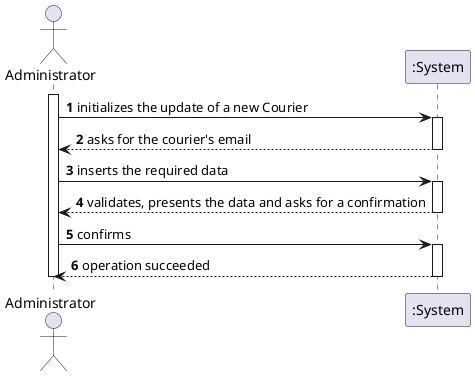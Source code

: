 @startuml
autonumber
actor "Administrator" as ADM

activate ADM
ADM -> ":System" : initializes the update of a new Courier
activate ":System"
":System" --> ADM : asks for the courier's email
deactivate ":System"


ADM -> ":System" : inserts the required data
activate ":System"
":System" --> ADM : validates, presents the data and asks for a confirmation
deactivate ":System"

ADM -> ":System" : confirms
activate ":System"
":System" --> ADM : operation succeeded
deactivate ":System"

deactivate ADM
@enduml
